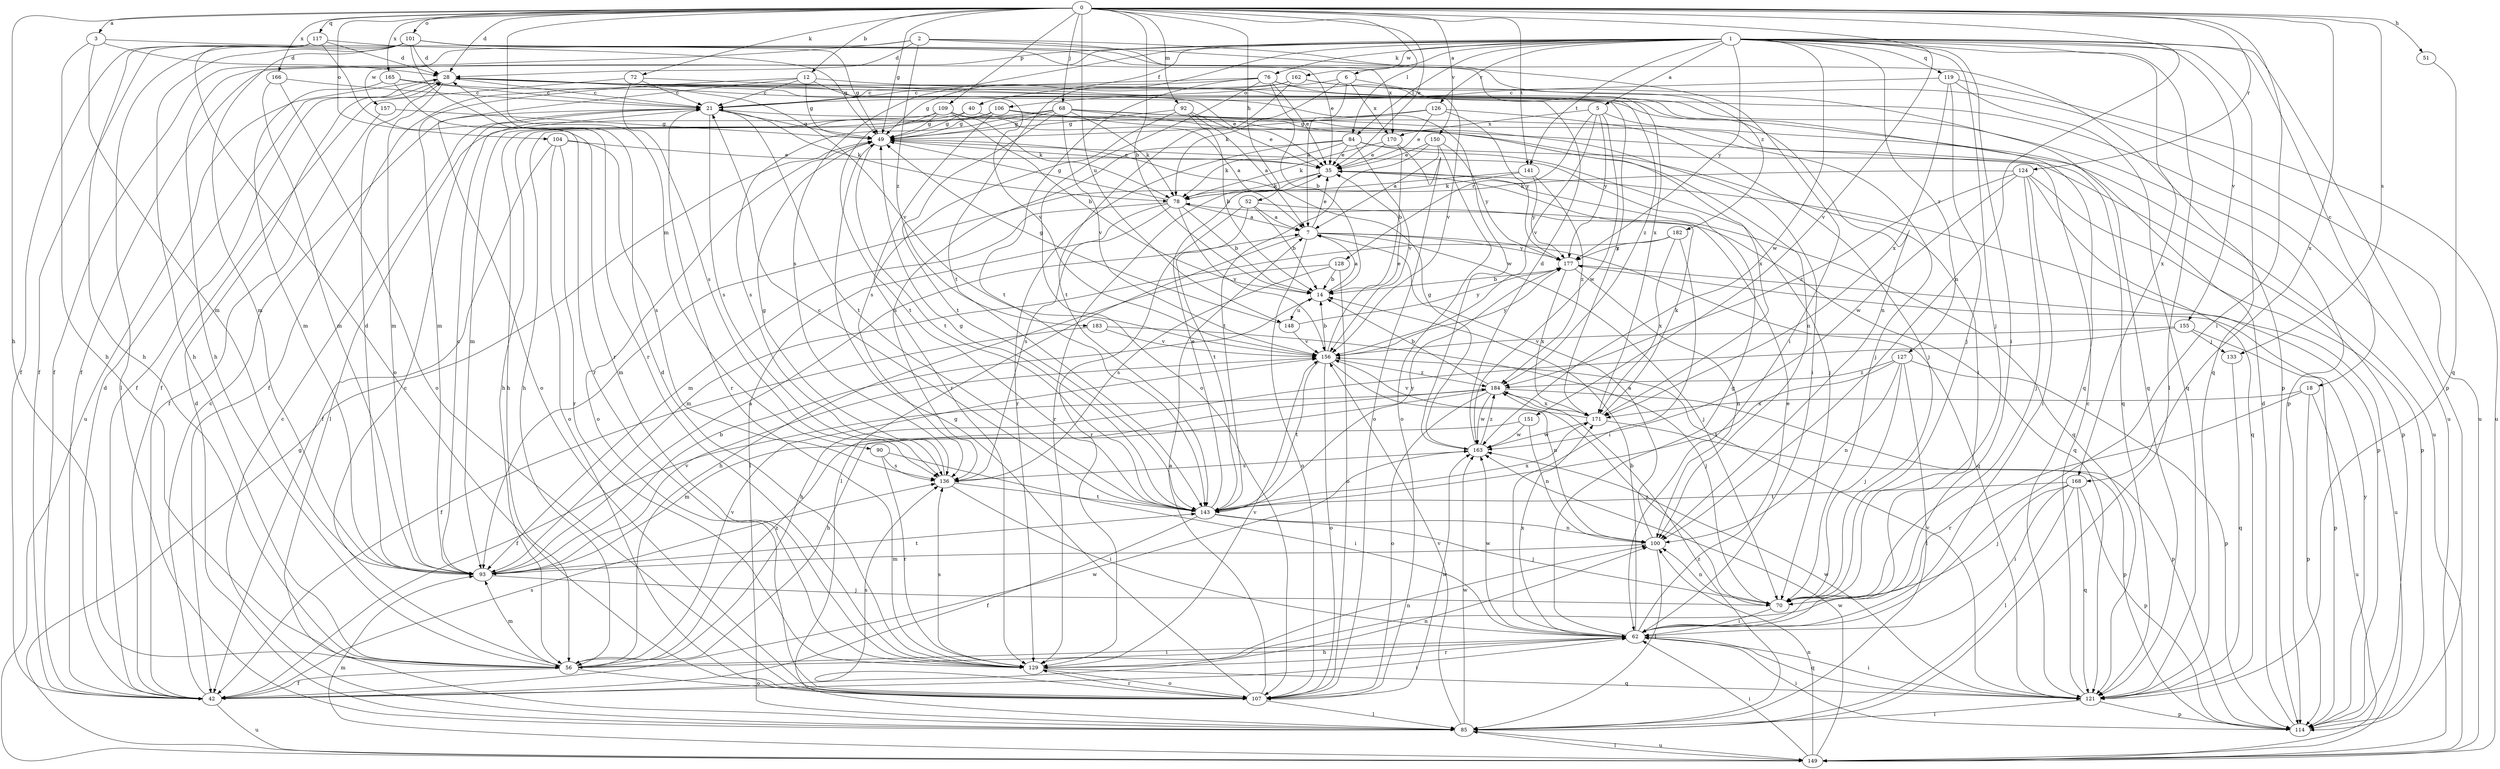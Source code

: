 strict digraph  {
0;
1;
2;
3;
5;
6;
7;
12;
14;
18;
21;
28;
35;
40;
42;
49;
51;
52;
56;
62;
68;
70;
72;
76;
78;
84;
85;
90;
92;
93;
100;
101;
104;
106;
107;
109;
114;
117;
119;
121;
124;
126;
127;
128;
129;
133;
136;
141;
143;
148;
149;
150;
151;
155;
156;
157;
162;
163;
165;
166;
168;
170;
171;
177;
182;
183;
184;
0 -> 3  [label=a];
0 -> 12  [label=b];
0 -> 14  [label=b];
0 -> 28  [label=d];
0 -> 35  [label=e];
0 -> 49  [label=g];
0 -> 51  [label=h];
0 -> 52  [label=h];
0 -> 56  [label=h];
0 -> 62  [label=i];
0 -> 68  [label=j];
0 -> 72  [label=k];
0 -> 84  [label=l];
0 -> 90  [label=m];
0 -> 92  [label=m];
0 -> 100  [label=n];
0 -> 101  [label=o];
0 -> 104  [label=o];
0 -> 109  [label=p];
0 -> 117  [label=q];
0 -> 124  [label=r];
0 -> 133  [label=s];
0 -> 141  [label=t];
0 -> 148  [label=u];
0 -> 150  [label=v];
0 -> 151  [label=v];
0 -> 165  [label=x];
0 -> 166  [label=x];
0 -> 168  [label=x];
1 -> 5  [label=a];
1 -> 6  [label=a];
1 -> 18  [label=c];
1 -> 40  [label=f];
1 -> 42  [label=f];
1 -> 62  [label=i];
1 -> 70  [label=j];
1 -> 76  [label=k];
1 -> 84  [label=l];
1 -> 85  [label=l];
1 -> 114  [label=p];
1 -> 119  [label=q];
1 -> 121  [label=q];
1 -> 126  [label=r];
1 -> 127  [label=r];
1 -> 136  [label=s];
1 -> 141  [label=t];
1 -> 143  [label=t];
1 -> 155  [label=v];
1 -> 157  [label=w];
1 -> 162  [label=w];
1 -> 163  [label=w];
1 -> 168  [label=x];
1 -> 177  [label=y];
2 -> 28  [label=d];
2 -> 42  [label=f];
2 -> 56  [label=h];
2 -> 62  [label=i];
2 -> 170  [label=x];
2 -> 182  [label=z];
2 -> 183  [label=z];
3 -> 28  [label=d];
3 -> 56  [label=h];
3 -> 93  [label=m];
3 -> 114  [label=p];
5 -> 70  [label=j];
5 -> 128  [label=r];
5 -> 156  [label=v];
5 -> 163  [label=w];
5 -> 170  [label=x];
5 -> 177  [label=y];
6 -> 7  [label=a];
6 -> 78  [label=k];
6 -> 106  [label=o];
6 -> 156  [label=v];
6 -> 170  [label=x];
7 -> 35  [label=e];
7 -> 70  [label=j];
7 -> 85  [label=l];
7 -> 107  [label=o];
7 -> 121  [label=q];
7 -> 177  [label=y];
12 -> 21  [label=c];
12 -> 49  [label=g];
12 -> 93  [label=m];
12 -> 107  [label=o];
12 -> 114  [label=p];
12 -> 156  [label=v];
14 -> 7  [label=a];
14 -> 148  [label=u];
18 -> 114  [label=p];
18 -> 129  [label=r];
18 -> 149  [label=u];
18 -> 171  [label=x];
21 -> 49  [label=g];
21 -> 78  [label=k];
21 -> 129  [label=r];
21 -> 136  [label=s];
21 -> 143  [label=t];
28 -> 21  [label=c];
28 -> 35  [label=e];
28 -> 42  [label=f];
28 -> 93  [label=m];
28 -> 100  [label=n];
28 -> 121  [label=q];
28 -> 149  [label=u];
28 -> 156  [label=v];
35 -> 78  [label=k];
35 -> 114  [label=p];
35 -> 121  [label=q];
35 -> 129  [label=r];
40 -> 49  [label=g];
40 -> 62  [label=i];
40 -> 93  [label=m];
42 -> 21  [label=c];
42 -> 28  [label=d];
42 -> 62  [label=i];
42 -> 100  [label=n];
42 -> 136  [label=s];
42 -> 149  [label=u];
42 -> 163  [label=w];
49 -> 35  [label=e];
49 -> 107  [label=o];
49 -> 143  [label=t];
51 -> 121  [label=q];
52 -> 7  [label=a];
52 -> 14  [label=b];
52 -> 121  [label=q];
52 -> 129  [label=r];
52 -> 143  [label=t];
56 -> 21  [label=c];
56 -> 42  [label=f];
56 -> 62  [label=i];
56 -> 93  [label=m];
56 -> 107  [label=o];
56 -> 156  [label=v];
56 -> 184  [label=z];
62 -> 14  [label=b];
62 -> 35  [label=e];
62 -> 49  [label=g];
62 -> 56  [label=h];
62 -> 121  [label=q];
62 -> 129  [label=r];
62 -> 163  [label=w];
62 -> 171  [label=x];
68 -> 49  [label=g];
68 -> 56  [label=h];
68 -> 62  [label=i];
68 -> 78  [label=k];
68 -> 121  [label=q];
68 -> 136  [label=s];
68 -> 143  [label=t];
68 -> 156  [label=v];
68 -> 171  [label=x];
70 -> 62  [label=i];
70 -> 100  [label=n];
70 -> 184  [label=z];
72 -> 21  [label=c];
72 -> 42  [label=f];
72 -> 136  [label=s];
72 -> 171  [label=x];
76 -> 14  [label=b];
76 -> 21  [label=c];
76 -> 35  [label=e];
76 -> 42  [label=f];
76 -> 107  [label=o];
76 -> 143  [label=t];
76 -> 149  [label=u];
76 -> 184  [label=z];
78 -> 7  [label=a];
78 -> 14  [label=b];
78 -> 49  [label=g];
78 -> 85  [label=l];
78 -> 93  [label=m];
78 -> 136  [label=s];
78 -> 156  [label=v];
84 -> 35  [label=e];
84 -> 70  [label=j];
84 -> 78  [label=k];
84 -> 114  [label=p];
84 -> 129  [label=r];
84 -> 136  [label=s];
84 -> 156  [label=v];
85 -> 21  [label=c];
85 -> 28  [label=d];
85 -> 149  [label=u];
85 -> 156  [label=v];
85 -> 163  [label=w];
85 -> 184  [label=z];
90 -> 62  [label=i];
90 -> 129  [label=r];
90 -> 136  [label=s];
92 -> 7  [label=a];
92 -> 14  [label=b];
92 -> 35  [label=e];
92 -> 49  [label=g];
92 -> 136  [label=s];
93 -> 7  [label=a];
93 -> 14  [label=b];
93 -> 21  [label=c];
93 -> 28  [label=d];
93 -> 70  [label=j];
93 -> 143  [label=t];
93 -> 156  [label=v];
100 -> 7  [label=a];
100 -> 85  [label=l];
100 -> 93  [label=m];
101 -> 28  [label=d];
101 -> 35  [label=e];
101 -> 42  [label=f];
101 -> 49  [label=g];
101 -> 56  [label=h];
101 -> 85  [label=l];
101 -> 93  [label=m];
101 -> 129  [label=r];
101 -> 171  [label=x];
104 -> 35  [label=e];
104 -> 42  [label=f];
104 -> 107  [label=o];
104 -> 129  [label=r];
104 -> 136  [label=s];
106 -> 49  [label=g];
106 -> 56  [label=h];
106 -> 100  [label=n];
106 -> 129  [label=r];
106 -> 149  [label=u];
107 -> 7  [label=a];
107 -> 49  [label=g];
107 -> 85  [label=l];
107 -> 129  [label=r];
107 -> 136  [label=s];
107 -> 163  [label=w];
109 -> 7  [label=a];
109 -> 14  [label=b];
109 -> 49  [label=g];
109 -> 78  [label=k];
109 -> 85  [label=l];
109 -> 143  [label=t];
114 -> 28  [label=d];
114 -> 62  [label=i];
114 -> 177  [label=y];
117 -> 28  [label=d];
117 -> 42  [label=f];
117 -> 49  [label=g];
117 -> 56  [label=h];
117 -> 107  [label=o];
117 -> 129  [label=r];
119 -> 21  [label=c];
119 -> 70  [label=j];
119 -> 121  [label=q];
119 -> 149  [label=u];
119 -> 171  [label=x];
121 -> 21  [label=c];
121 -> 62  [label=i];
121 -> 85  [label=l];
121 -> 114  [label=p];
121 -> 156  [label=v];
121 -> 163  [label=w];
124 -> 62  [label=i];
124 -> 70  [label=j];
124 -> 78  [label=k];
124 -> 114  [label=p];
124 -> 121  [label=q];
124 -> 163  [label=w];
124 -> 184  [label=z];
126 -> 35  [label=e];
126 -> 49  [label=g];
126 -> 56  [label=h];
126 -> 70  [label=j];
126 -> 177  [label=y];
127 -> 70  [label=j];
127 -> 85  [label=l];
127 -> 100  [label=n];
127 -> 114  [label=p];
127 -> 143  [label=t];
127 -> 184  [label=z];
128 -> 14  [label=b];
128 -> 56  [label=h];
128 -> 107  [label=o];
128 -> 136  [label=s];
129 -> 28  [label=d];
129 -> 100  [label=n];
129 -> 107  [label=o];
129 -> 121  [label=q];
129 -> 136  [label=s];
129 -> 156  [label=v];
133 -> 121  [label=q];
136 -> 49  [label=g];
136 -> 62  [label=i];
136 -> 143  [label=t];
141 -> 78  [label=k];
141 -> 93  [label=m];
141 -> 177  [label=y];
141 -> 184  [label=z];
143 -> 21  [label=c];
143 -> 35  [label=e];
143 -> 42  [label=f];
143 -> 49  [label=g];
143 -> 70  [label=j];
143 -> 100  [label=n];
143 -> 171  [label=x];
143 -> 177  [label=y];
148 -> 49  [label=g];
148 -> 156  [label=v];
148 -> 177  [label=y];
149 -> 49  [label=g];
149 -> 62  [label=i];
149 -> 85  [label=l];
149 -> 93  [label=m];
149 -> 100  [label=n];
149 -> 163  [label=w];
150 -> 7  [label=a];
150 -> 35  [label=e];
150 -> 107  [label=o];
150 -> 143  [label=t];
150 -> 177  [label=y];
151 -> 93  [label=m];
151 -> 100  [label=n];
151 -> 163  [label=w];
155 -> 56  [label=h];
155 -> 114  [label=p];
155 -> 156  [label=v];
155 -> 133  [label=j];
156 -> 14  [label=b];
156 -> 35  [label=e];
156 -> 100  [label=n];
156 -> 107  [label=o];
156 -> 143  [label=t];
156 -> 177  [label=y];
156 -> 184  [label=z];
157 -> 42  [label=f];
157 -> 49  [label=g];
162 -> 21  [label=c];
162 -> 49  [label=g];
162 -> 121  [label=q];
162 -> 143  [label=t];
162 -> 149  [label=u];
163 -> 28  [label=d];
163 -> 49  [label=g];
163 -> 136  [label=s];
163 -> 184  [label=z];
165 -> 21  [label=c];
165 -> 93  [label=m];
165 -> 129  [label=r];
165 -> 163  [label=w];
166 -> 21  [label=c];
166 -> 93  [label=m];
166 -> 107  [label=o];
168 -> 62  [label=i];
168 -> 70  [label=j];
168 -> 85  [label=l];
168 -> 114  [label=p];
168 -> 121  [label=q];
168 -> 143  [label=t];
170 -> 14  [label=b];
170 -> 35  [label=e];
170 -> 78  [label=k];
170 -> 107  [label=o];
171 -> 78  [label=k];
171 -> 114  [label=p];
171 -> 156  [label=v];
171 -> 163  [label=w];
177 -> 14  [label=b];
177 -> 100  [label=n];
177 -> 149  [label=u];
177 -> 171  [label=x];
182 -> 62  [label=i];
182 -> 93  [label=m];
182 -> 171  [label=x];
182 -> 177  [label=y];
183 -> 42  [label=f];
183 -> 70  [label=j];
183 -> 156  [label=v];
184 -> 14  [label=b];
184 -> 42  [label=f];
184 -> 56  [label=h];
184 -> 107  [label=o];
184 -> 114  [label=p];
184 -> 163  [label=w];
184 -> 171  [label=x];
}
